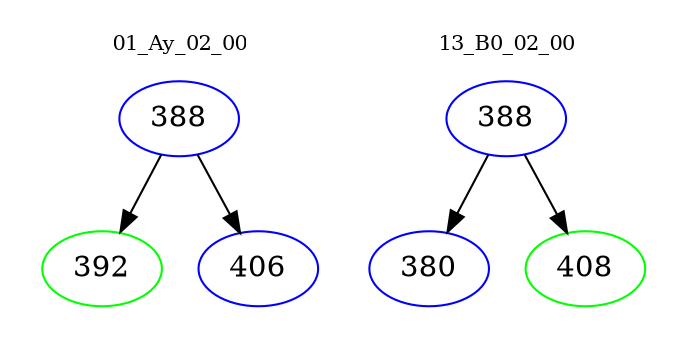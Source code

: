 digraph{
subgraph cluster_0 {
color = white
label = "01_Ay_02_00";
fontsize=10;
T0_388 [label="388", color="blue"]
T0_388 -> T0_392 [color="black"]
T0_392 [label="392", color="green"]
T0_388 -> T0_406 [color="black"]
T0_406 [label="406", color="blue"]
}
subgraph cluster_1 {
color = white
label = "13_B0_02_00";
fontsize=10;
T1_388 [label="388", color="blue"]
T1_388 -> T1_380 [color="black"]
T1_380 [label="380", color="blue"]
T1_388 -> T1_408 [color="black"]
T1_408 [label="408", color="green"]
}
}
